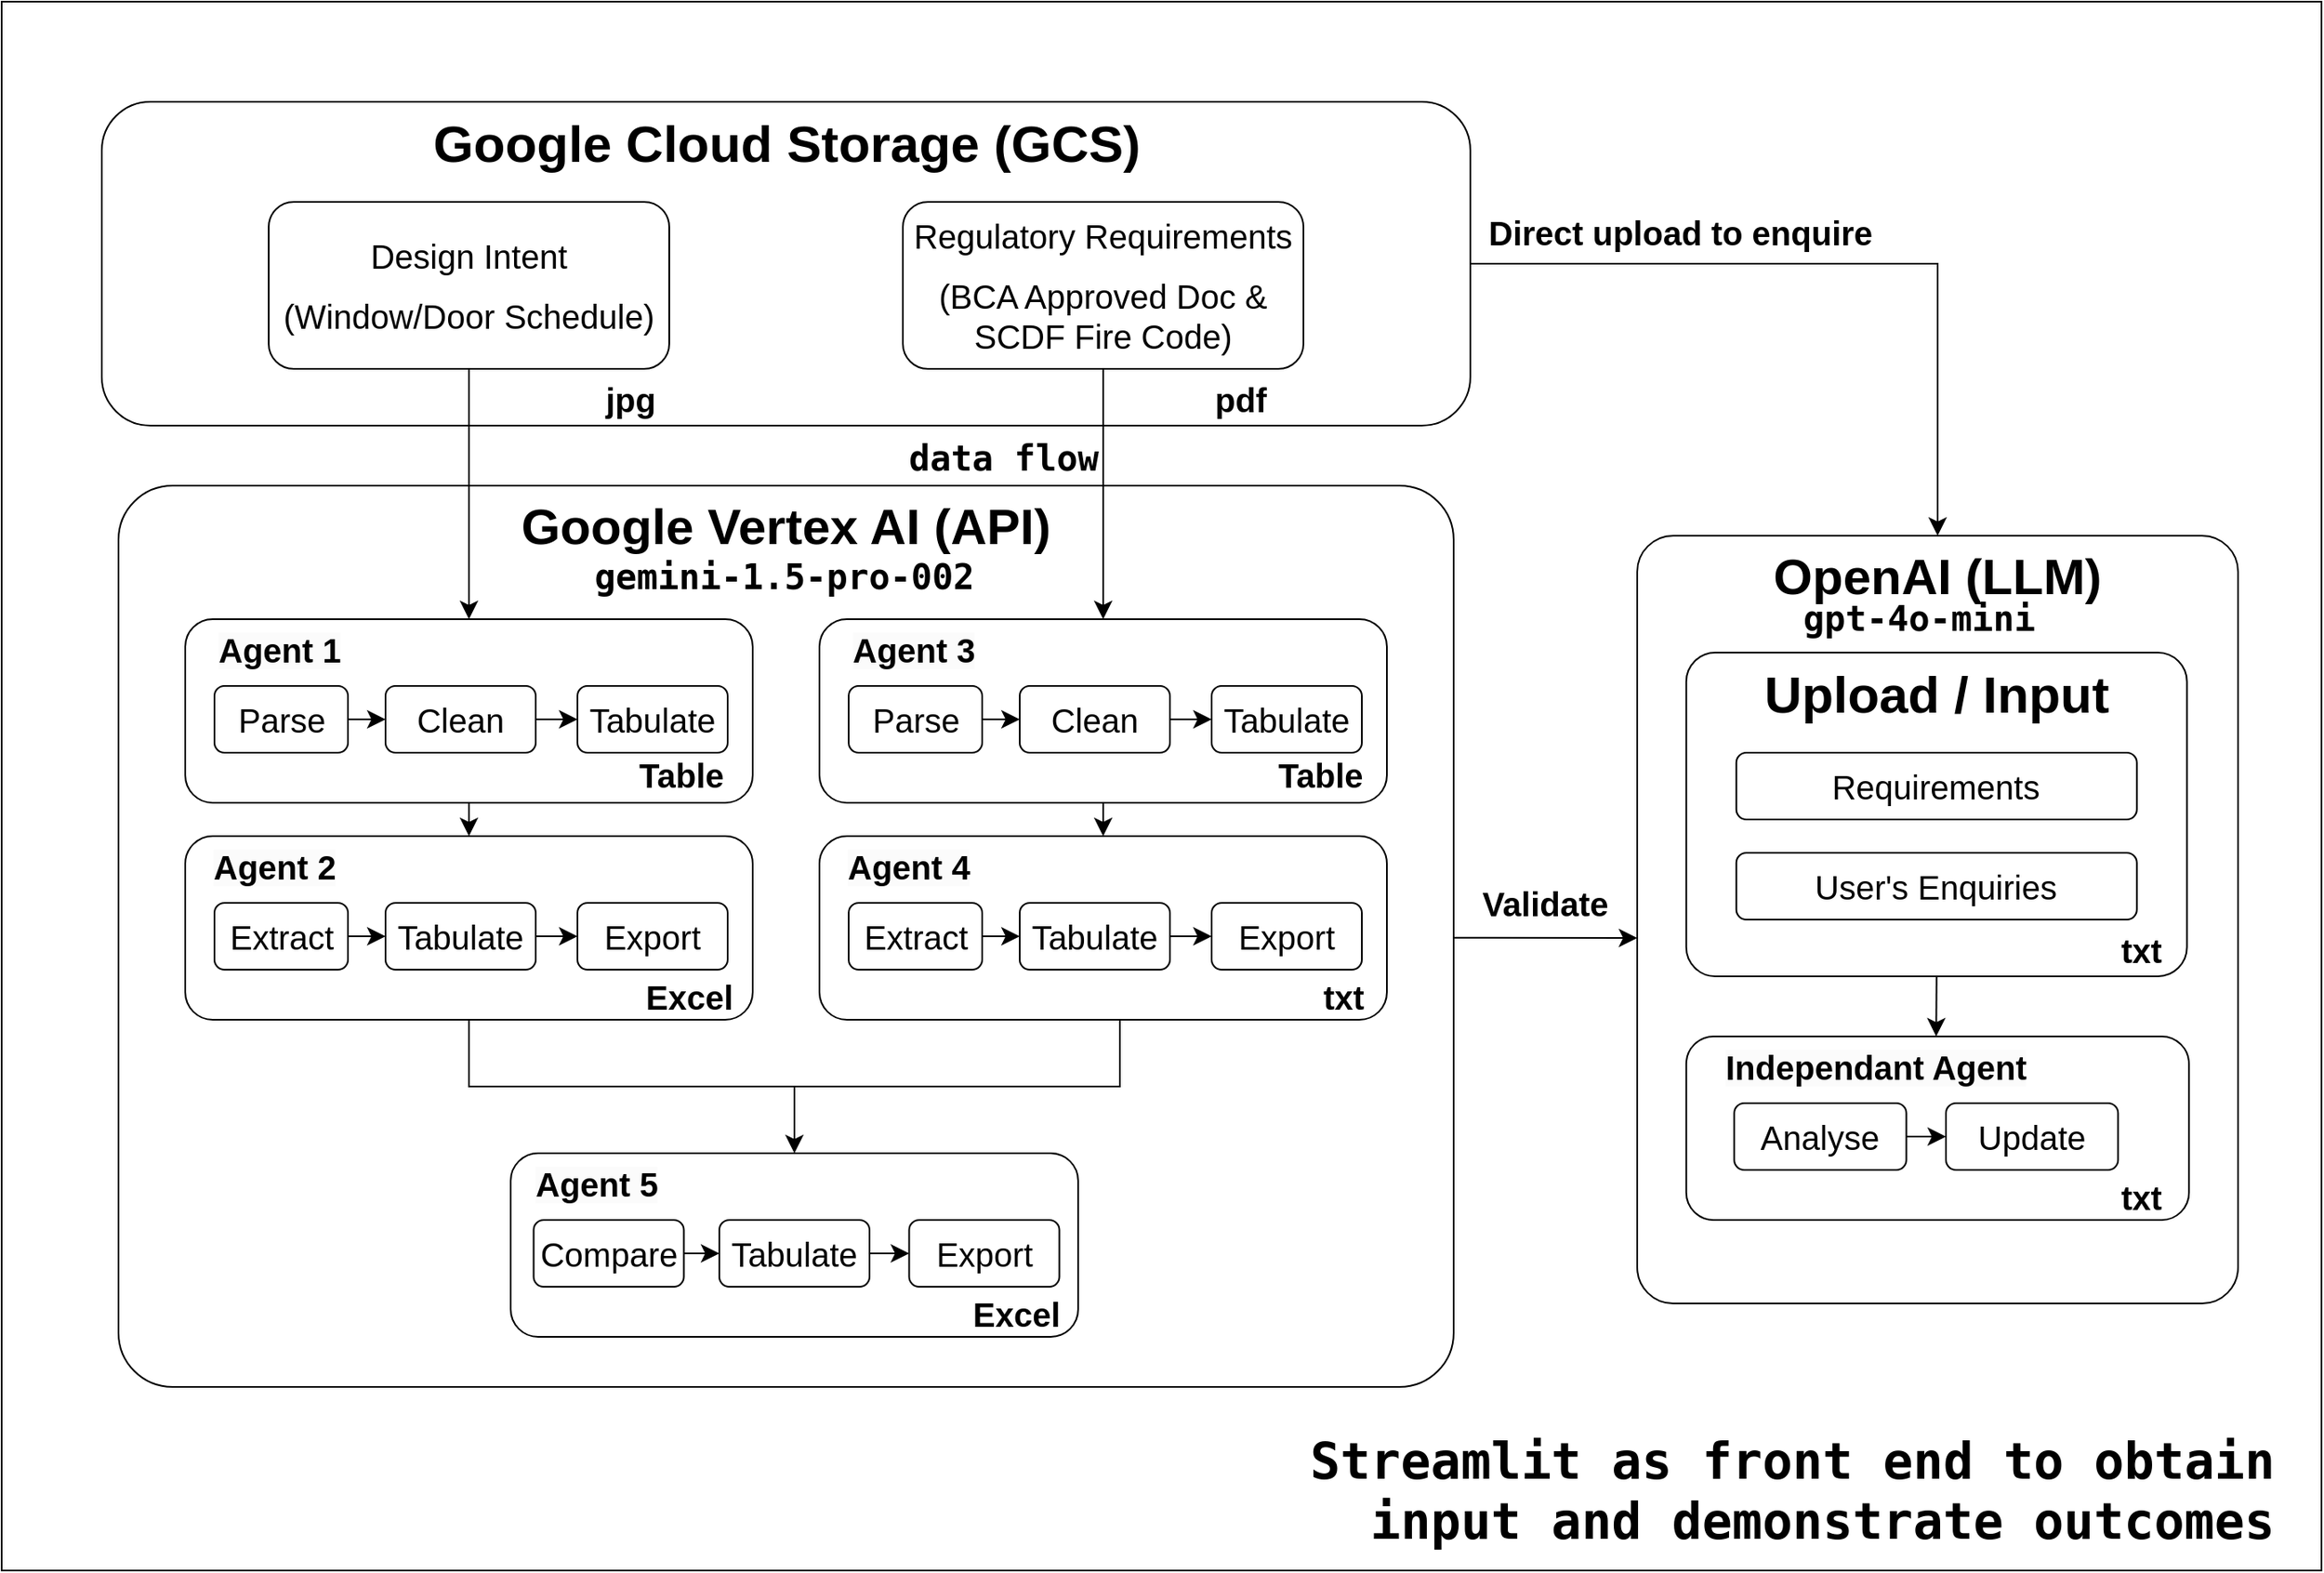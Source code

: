 <mxfile version="24.8.4">
  <diagram id="C5RBs43oDa-KdzZeNtuy" name="Page-1">
    <mxGraphModel dx="1497" dy="2338" grid="1" gridSize="10" guides="1" tooltips="1" connect="1" arrows="1" fold="1" page="1" pageScale="1" pageWidth="827" pageHeight="1169" math="0" shadow="0">
      <root>
        <mxCell id="WIyWlLk6GJQsqaUBKTNV-0" />
        <mxCell id="WIyWlLk6GJQsqaUBKTNV-1" parent="WIyWlLk6GJQsqaUBKTNV-0" />
        <mxCell id="jvl8iwTHRKWooMft47pN-112" value="" style="rounded=0;whiteSpace=wrap;html=1;labelBorderColor=#CCCCCC;fontColor=default;" vertex="1" parent="WIyWlLk6GJQsqaUBKTNV-1">
          <mxGeometry x="10" y="-240" width="1390" height="940" as="geometry" />
        </mxCell>
        <mxCell id="jvl8iwTHRKWooMft47pN-94" value="&lt;div&gt;OpenAI (LLM)&lt;/div&gt;" style="rounded=1;whiteSpace=wrap;html=1;glass=0;strokeWidth=1;shadow=0;fontSize=30;fontStyle=1;verticalAlign=top;arcSize=6;labelBorderColor=none;" vertex="1" parent="WIyWlLk6GJQsqaUBKTNV-1">
          <mxGeometry x="990" y="80" width="360" height="460" as="geometry" />
        </mxCell>
        <mxCell id="jvl8iwTHRKWooMft47pN-87" value="Upload / Input" style="rounded=1;html=1;glass=0;strokeWidth=1;shadow=0;verticalAlign=top;fontSize=31;fontStyle=1;arcSize=9;" vertex="1" parent="WIyWlLk6GJQsqaUBKTNV-1">
          <mxGeometry x="1019.37" y="150" width="300" height="194" as="geometry" />
        </mxCell>
        <mxCell id="jvl8iwTHRKWooMft47pN-4" value="Google Vertex AI (API)&lt;div&gt;&lt;br/&gt;&lt;/div&gt;" style="rounded=1;whiteSpace=wrap;html=1;glass=0;strokeWidth=1;shadow=0;fontSize=30;fontStyle=1;verticalAlign=top;arcSize=6;" vertex="1" parent="WIyWlLk6GJQsqaUBKTNV-1">
          <mxGeometry x="80" y="50" width="800" height="540" as="geometry" />
        </mxCell>
        <mxCell id="jvl8iwTHRKWooMft47pN-24" style="edgeStyle=none;curved=1;rounded=0;orthogonalLoop=1;jettySize=auto;html=1;entryX=0.5;entryY=0;entryDx=0;entryDy=0;fontSize=12;startSize=8;endSize=8;" edge="1" parent="WIyWlLk6GJQsqaUBKTNV-1" source="jvl8iwTHRKWooMft47pN-13" target="jvl8iwTHRKWooMft47pN-19">
          <mxGeometry relative="1" as="geometry" />
        </mxCell>
        <mxCell id="jvl8iwTHRKWooMft47pN-13" value="" style="rounded=1;whiteSpace=wrap;html=1;labelBackgroundColor=#1A1A1A;" vertex="1" parent="WIyWlLk6GJQsqaUBKTNV-1">
          <mxGeometry x="120" y="130" width="340" height="110" as="geometry" />
        </mxCell>
        <mxCell id="jvl8iwTHRKWooMft47pN-1" value="Google Cloud Storage (GCS)" style="rounded=1;html=1;glass=0;strokeWidth=1;shadow=0;verticalAlign=top;fontSize=31;fontStyle=1" vertex="1" parent="WIyWlLk6GJQsqaUBKTNV-1">
          <mxGeometry x="70" y="-180" width="820" height="194" as="geometry" />
        </mxCell>
        <mxCell id="jvl8iwTHRKWooMft47pN-61" style="edgeStyle=none;curved=1;rounded=0;orthogonalLoop=1;jettySize=auto;html=1;fontSize=12;startSize=8;endSize=8;" edge="1" parent="WIyWlLk6GJQsqaUBKTNV-1" source="WIyWlLk6GJQsqaUBKTNV-3" target="jvl8iwTHRKWooMft47pN-13">
          <mxGeometry relative="1" as="geometry" />
        </mxCell>
        <mxCell id="WIyWlLk6GJQsqaUBKTNV-3" value="&lt;p&gt;&lt;span style=&quot;font-size: 20px;&quot;&gt;Design Intent&lt;/span&gt;&lt;/p&gt;&lt;p&gt;&lt;span style=&quot;font-size: 20px;&quot;&gt;(Window/Door Schedule)&lt;/span&gt;&lt;/p&gt;" style="rounded=1;whiteSpace=wrap;html=1;fontSize=12;glass=0;strokeWidth=1;shadow=0;" parent="WIyWlLk6GJQsqaUBKTNV-1" vertex="1">
          <mxGeometry x="170" y="-120" width="240" height="100" as="geometry" />
        </mxCell>
        <mxCell id="jvl8iwTHRKWooMft47pN-62" style="edgeStyle=none;curved=1;rounded=0;orthogonalLoop=1;jettySize=auto;html=1;fontSize=12;startSize=8;endSize=8;" edge="1" parent="WIyWlLk6GJQsqaUBKTNV-1" source="jvl8iwTHRKWooMft47pN-5" target="jvl8iwTHRKWooMft47pN-42">
          <mxGeometry relative="1" as="geometry" />
        </mxCell>
        <mxCell id="jvl8iwTHRKWooMft47pN-5" value="&lt;p&gt;&lt;span style=&quot;font-size: 20px;&quot;&gt;Regulatory Requirements&lt;/span&gt;&lt;/p&gt;&lt;p&gt;&lt;span style=&quot;font-size: 20px;&quot;&gt;(BCA Approved Doc &amp;amp; SCDF Fire Code)&lt;/span&gt;&lt;/p&gt;" style="rounded=1;whiteSpace=wrap;html=1;fontSize=12;glass=0;strokeWidth=1;shadow=0;" vertex="1" parent="WIyWlLk6GJQsqaUBKTNV-1">
          <mxGeometry x="550" y="-120" width="240" height="100" as="geometry" />
        </mxCell>
        <mxCell id="jvl8iwTHRKWooMft47pN-6" style="edgeStyle=none;curved=1;rounded=0;orthogonalLoop=1;jettySize=auto;html=1;exitX=0.25;exitY=1;exitDx=0;exitDy=0;fontSize=12;startSize=8;endSize=8;" edge="1" parent="WIyWlLk6GJQsqaUBKTNV-1" source="WIyWlLk6GJQsqaUBKTNV-3" target="WIyWlLk6GJQsqaUBKTNV-3">
          <mxGeometry relative="1" as="geometry" />
        </mxCell>
        <mxCell id="jvl8iwTHRKWooMft47pN-12" value="&lt;span style=&quot;color: rgb(0, 0, 0); font-family: Helvetica; font-size: 20px; font-style: normal; font-variant-ligatures: normal; font-variant-caps: normal; letter-spacing: normal; orphans: 2; text-align: center; text-indent: 0px; text-transform: none; widows: 2; word-spacing: 0px; -webkit-text-stroke-width: 0px; white-space: normal; background-color: rgb(251, 251, 251); text-decoration-thickness: initial; text-decoration-style: initial; text-decoration-color: initial; float: none; display: inline !important;&quot;&gt;Agent 1&lt;/span&gt;" style="text;whiteSpace=wrap;html=1;fontStyle=1" vertex="1" parent="WIyWlLk6GJQsqaUBKTNV-1">
          <mxGeometry x="137.5" y="130" width="90" height="50" as="geometry" />
        </mxCell>
        <mxCell id="jvl8iwTHRKWooMft47pN-17" style="edgeStyle=none;curved=1;rounded=0;orthogonalLoop=1;jettySize=auto;html=1;exitX=0.5;exitY=0;exitDx=0;exitDy=0;fontSize=12;startSize=8;endSize=8;" edge="1" parent="WIyWlLk6GJQsqaUBKTNV-1">
          <mxGeometry relative="1" as="geometry">
            <mxPoint x="380" y="170" as="sourcePoint" />
            <mxPoint x="380" y="170" as="targetPoint" />
          </mxGeometry>
        </mxCell>
        <mxCell id="jvl8iwTHRKWooMft47pN-19" value="" style="rounded=1;whiteSpace=wrap;html=1;labelBackgroundColor=#1A1A1A;" vertex="1" parent="WIyWlLk6GJQsqaUBKTNV-1">
          <mxGeometry x="120" y="260" width="340" height="110" as="geometry" />
        </mxCell>
        <mxCell id="jvl8iwTHRKWooMft47pN-20" value="&lt;span style=&quot;color: rgb(0, 0, 0); font-family: Helvetica; font-size: 20px; font-style: normal; font-variant-ligatures: normal; font-variant-caps: normal; letter-spacing: normal; orphans: 2; text-align: center; text-indent: 0px; text-transform: none; widows: 2; word-spacing: 0px; -webkit-text-stroke-width: 0px; white-space: normal; background-color: rgb(251, 251, 251); text-decoration-thickness: initial; text-decoration-style: initial; text-decoration-color: initial; float: none; display: inline !important;&quot;&gt;Agent 2&lt;/span&gt;" style="text;whiteSpace=wrap;html=1;fontStyle=1" vertex="1" parent="WIyWlLk6GJQsqaUBKTNV-1">
          <mxGeometry x="135" y="260" width="90" height="50" as="geometry" />
        </mxCell>
        <mxCell id="jvl8iwTHRKWooMft47pN-23" style="edgeStyle=none;curved=1;rounded=0;orthogonalLoop=1;jettySize=auto;html=1;exitX=1;exitY=0.5;exitDx=0;exitDy=0;entryX=0;entryY=0.5;entryDx=0;entryDy=0;fontSize=12;startSize=8;endSize=8;" edge="1" parent="WIyWlLk6GJQsqaUBKTNV-1" source="jvl8iwTHRKWooMft47pN-21" target="jvl8iwTHRKWooMft47pN-22">
          <mxGeometry relative="1" as="geometry" />
        </mxCell>
        <mxCell id="jvl8iwTHRKWooMft47pN-21" value="&lt;p&gt;&lt;span style=&quot;font-size: 20px;&quot;&gt;Extract&lt;/span&gt;&lt;/p&gt;" style="rounded=1;whiteSpace=wrap;html=1;fontSize=12;glass=0;strokeWidth=1;shadow=0;" vertex="1" parent="WIyWlLk6GJQsqaUBKTNV-1">
          <mxGeometry x="137.5" y="300" width="80" height="40" as="geometry" />
        </mxCell>
        <mxCell id="jvl8iwTHRKWooMft47pN-36" style="edgeStyle=none;curved=1;rounded=0;orthogonalLoop=1;jettySize=auto;html=1;fontSize=12;startSize=8;endSize=8;" edge="1" parent="WIyWlLk6GJQsqaUBKTNV-1" source="jvl8iwTHRKWooMft47pN-22" target="jvl8iwTHRKWooMft47pN-26">
          <mxGeometry relative="1" as="geometry" />
        </mxCell>
        <mxCell id="jvl8iwTHRKWooMft47pN-22" value="&lt;p&gt;&lt;span style=&quot;font-size: 20px;&quot;&gt;Tabulate&lt;/span&gt;&lt;/p&gt;" style="rounded=1;whiteSpace=wrap;html=1;fontSize=12;glass=0;strokeWidth=1;shadow=0;" vertex="1" parent="WIyWlLk6GJQsqaUBKTNV-1">
          <mxGeometry x="240" y="300" width="90" height="40" as="geometry" />
        </mxCell>
        <mxCell id="jvl8iwTHRKWooMft47pN-26" value="&lt;p&gt;&lt;span style=&quot;font-size: 20px;&quot;&gt;Export&lt;/span&gt;&lt;/p&gt;" style="rounded=1;whiteSpace=wrap;html=1;fontSize=12;glass=0;strokeWidth=1;shadow=0;" vertex="1" parent="WIyWlLk6GJQsqaUBKTNV-1">
          <mxGeometry x="355" y="300" width="90" height="40" as="geometry" />
        </mxCell>
        <mxCell id="jvl8iwTHRKWooMft47pN-32" style="edgeStyle=none;curved=1;rounded=0;orthogonalLoop=1;jettySize=auto;html=1;entryX=0;entryY=0.5;entryDx=0;entryDy=0;fontSize=12;startSize=8;endSize=8;" edge="1" parent="WIyWlLk6GJQsqaUBKTNV-1" source="jvl8iwTHRKWooMft47pN-29" target="jvl8iwTHRKWooMft47pN-30">
          <mxGeometry relative="1" as="geometry" />
        </mxCell>
        <mxCell id="jvl8iwTHRKWooMft47pN-29" value="&lt;p&gt;&lt;span style=&quot;font-size: 20px;&quot;&gt;Parse&lt;/span&gt;&lt;/p&gt;" style="rounded=1;whiteSpace=wrap;html=1;fontSize=12;glass=0;strokeWidth=1;shadow=0;" vertex="1" parent="WIyWlLk6GJQsqaUBKTNV-1">
          <mxGeometry x="137.5" y="170" width="80" height="40" as="geometry" />
        </mxCell>
        <mxCell id="jvl8iwTHRKWooMft47pN-33" style="edgeStyle=none;curved=1;rounded=0;orthogonalLoop=1;jettySize=auto;html=1;entryX=0;entryY=0.5;entryDx=0;entryDy=0;fontSize=12;startSize=8;endSize=8;" edge="1" parent="WIyWlLk6GJQsqaUBKTNV-1" source="jvl8iwTHRKWooMft47pN-30" target="jvl8iwTHRKWooMft47pN-31">
          <mxGeometry relative="1" as="geometry" />
        </mxCell>
        <mxCell id="jvl8iwTHRKWooMft47pN-30" value="&lt;p&gt;&lt;span style=&quot;font-size: 20px;&quot;&gt;Clean&lt;/span&gt;&lt;/p&gt;" style="rounded=1;whiteSpace=wrap;html=1;fontSize=12;glass=0;strokeWidth=1;shadow=0;" vertex="1" parent="WIyWlLk6GJQsqaUBKTNV-1">
          <mxGeometry x="240" y="170" width="90" height="40" as="geometry" />
        </mxCell>
        <mxCell id="jvl8iwTHRKWooMft47pN-31" value="&lt;p&gt;&lt;span style=&quot;font-size: 20px;&quot;&gt;Tabulate&lt;/span&gt;&lt;/p&gt;" style="rounded=1;whiteSpace=wrap;html=1;fontSize=12;glass=0;strokeWidth=1;shadow=0;" vertex="1" parent="WIyWlLk6GJQsqaUBKTNV-1">
          <mxGeometry x="355" y="170" width="90" height="40" as="geometry" />
        </mxCell>
        <mxCell id="jvl8iwTHRKWooMft47pN-37" value="&lt;div style=&quot;text-align: center;&quot;&gt;&lt;span style=&quot;background-color: initial; font-size: 20px;&quot;&gt;Table&lt;/span&gt;&lt;/div&gt;" style="text;whiteSpace=wrap;html=1;fontStyle=1" vertex="1" parent="WIyWlLk6GJQsqaUBKTNV-1">
          <mxGeometry x="390" y="205" width="90" height="50" as="geometry" />
        </mxCell>
        <mxCell id="jvl8iwTHRKWooMft47pN-38" value="&lt;div style=&quot;text-align: center;&quot;&gt;&lt;span style=&quot;background-color: initial; font-size: 20px;&quot;&gt;Excel&lt;/span&gt;&lt;/div&gt;" style="text;whiteSpace=wrap;html=1;fontStyle=1" vertex="1" parent="WIyWlLk6GJQsqaUBKTNV-1">
          <mxGeometry x="394" y="338" width="90" height="50" as="geometry" />
        </mxCell>
        <mxCell id="jvl8iwTHRKWooMft47pN-39" value="&lt;div style=&quot;text-align: center;&quot;&gt;&lt;span style=&quot;background-color: initial; font-size: 20px;&quot;&gt;jpg&lt;/span&gt;&lt;/div&gt;" style="text;whiteSpace=wrap;html=1;fontStyle=1" vertex="1" parent="WIyWlLk6GJQsqaUBKTNV-1">
          <mxGeometry x="370" y="-20" width="90" height="50" as="geometry" />
        </mxCell>
        <mxCell id="jvl8iwTHRKWooMft47pN-40" value="&lt;div style=&quot;text-align: center;&quot;&gt;&lt;span style=&quot;background-color: initial; font-size: 20px;&quot;&gt;pdf&lt;/span&gt;&lt;/div&gt;" style="text;whiteSpace=wrap;html=1;fontStyle=1" vertex="1" parent="WIyWlLk6GJQsqaUBKTNV-1">
          <mxGeometry x="735" y="-20" width="90" height="50" as="geometry" />
        </mxCell>
        <mxCell id="jvl8iwTHRKWooMft47pN-41" style="edgeStyle=none;curved=1;rounded=0;orthogonalLoop=1;jettySize=auto;html=1;entryX=0.5;entryY=0;entryDx=0;entryDy=0;fontSize=12;startSize=8;endSize=8;" edge="1" source="jvl8iwTHRKWooMft47pN-42" target="jvl8iwTHRKWooMft47pN-45" parent="WIyWlLk6GJQsqaUBKTNV-1">
          <mxGeometry relative="1" as="geometry" />
        </mxCell>
        <mxCell id="jvl8iwTHRKWooMft47pN-42" value="" style="rounded=1;whiteSpace=wrap;html=1;labelBackgroundColor=#1A1A1A;" vertex="1" parent="WIyWlLk6GJQsqaUBKTNV-1">
          <mxGeometry x="500" y="130" width="340" height="110" as="geometry" />
        </mxCell>
        <mxCell id="jvl8iwTHRKWooMft47pN-43" value="&lt;span style=&quot;color: rgb(0, 0, 0); font-family: Helvetica; font-size: 20px; font-style: normal; font-variant-ligatures: normal; font-variant-caps: normal; letter-spacing: normal; orphans: 2; text-align: center; text-indent: 0px; text-transform: none; widows: 2; word-spacing: 0px; -webkit-text-stroke-width: 0px; white-space: normal; background-color: rgb(251, 251, 251); text-decoration-thickness: initial; text-decoration-style: initial; text-decoration-color: initial; float: none; display: inline !important;&quot;&gt;Agent 3&lt;/span&gt;" style="text;whiteSpace=wrap;html=1;fontStyle=1" vertex="1" parent="WIyWlLk6GJQsqaUBKTNV-1">
          <mxGeometry x="517.5" y="130" width="90" height="50" as="geometry" />
        </mxCell>
        <mxCell id="jvl8iwTHRKWooMft47pN-44" style="edgeStyle=none;curved=1;rounded=0;orthogonalLoop=1;jettySize=auto;html=1;exitX=0.5;exitY=0;exitDx=0;exitDy=0;fontSize=12;startSize=8;endSize=8;" edge="1" parent="WIyWlLk6GJQsqaUBKTNV-1">
          <mxGeometry relative="1" as="geometry">
            <mxPoint x="760" y="170" as="sourcePoint" />
            <mxPoint x="760" y="170" as="targetPoint" />
          </mxGeometry>
        </mxCell>
        <mxCell id="jvl8iwTHRKWooMft47pN-45" value="" style="rounded=1;whiteSpace=wrap;html=1;labelBackgroundColor=#1A1A1A;" vertex="1" parent="WIyWlLk6GJQsqaUBKTNV-1">
          <mxGeometry x="500" y="260" width="340" height="110" as="geometry" />
        </mxCell>
        <mxCell id="jvl8iwTHRKWooMft47pN-46" value="&lt;span style=&quot;color: rgb(0, 0, 0); font-family: Helvetica; font-size: 20px; font-style: normal; font-variant-ligatures: normal; font-variant-caps: normal; letter-spacing: normal; orphans: 2; text-align: center; text-indent: 0px; text-transform: none; widows: 2; word-spacing: 0px; -webkit-text-stroke-width: 0px; white-space: normal; background-color: rgb(251, 251, 251); text-decoration-thickness: initial; text-decoration-style: initial; text-decoration-color: initial; float: none; display: inline !important;&quot;&gt;Agent 4&lt;/span&gt;" style="text;whiteSpace=wrap;html=1;fontStyle=1" vertex="1" parent="WIyWlLk6GJQsqaUBKTNV-1">
          <mxGeometry x="515" y="260" width="90" height="50" as="geometry" />
        </mxCell>
        <mxCell id="jvl8iwTHRKWooMft47pN-47" style="edgeStyle=none;curved=1;rounded=0;orthogonalLoop=1;jettySize=auto;html=1;exitX=1;exitY=0.5;exitDx=0;exitDy=0;entryX=0;entryY=0.5;entryDx=0;entryDy=0;fontSize=12;startSize=8;endSize=8;" edge="1" source="jvl8iwTHRKWooMft47pN-48" target="jvl8iwTHRKWooMft47pN-50" parent="WIyWlLk6GJQsqaUBKTNV-1">
          <mxGeometry relative="1" as="geometry" />
        </mxCell>
        <mxCell id="jvl8iwTHRKWooMft47pN-48" value="&lt;p&gt;&lt;span style=&quot;font-size: 20px;&quot;&gt;Extract&lt;/span&gt;&lt;/p&gt;" style="rounded=1;whiteSpace=wrap;html=1;fontSize=12;glass=0;strokeWidth=1;shadow=0;" vertex="1" parent="WIyWlLk6GJQsqaUBKTNV-1">
          <mxGeometry x="517.5" y="300" width="80" height="40" as="geometry" />
        </mxCell>
        <mxCell id="jvl8iwTHRKWooMft47pN-49" style="edgeStyle=none;curved=1;rounded=0;orthogonalLoop=1;jettySize=auto;html=1;fontSize=12;startSize=8;endSize=8;" edge="1" source="jvl8iwTHRKWooMft47pN-50" target="jvl8iwTHRKWooMft47pN-51" parent="WIyWlLk6GJQsqaUBKTNV-1">
          <mxGeometry relative="1" as="geometry" />
        </mxCell>
        <mxCell id="jvl8iwTHRKWooMft47pN-50" value="&lt;p&gt;&lt;span style=&quot;font-size: 20px;&quot;&gt;Tabulate&lt;/span&gt;&lt;/p&gt;" style="rounded=1;whiteSpace=wrap;html=1;fontSize=12;glass=0;strokeWidth=1;shadow=0;" vertex="1" parent="WIyWlLk6GJQsqaUBKTNV-1">
          <mxGeometry x="620" y="300" width="90" height="40" as="geometry" />
        </mxCell>
        <mxCell id="jvl8iwTHRKWooMft47pN-51" value="&lt;p&gt;&lt;span style=&quot;font-size: 20px;&quot;&gt;Export&lt;/span&gt;&lt;/p&gt;" style="rounded=1;whiteSpace=wrap;html=1;fontSize=12;glass=0;strokeWidth=1;shadow=0;" vertex="1" parent="WIyWlLk6GJQsqaUBKTNV-1">
          <mxGeometry x="735" y="300" width="90" height="40" as="geometry" />
        </mxCell>
        <mxCell id="jvl8iwTHRKWooMft47pN-52" style="edgeStyle=none;curved=1;rounded=0;orthogonalLoop=1;jettySize=auto;html=1;entryX=0;entryY=0.5;entryDx=0;entryDy=0;fontSize=12;startSize=8;endSize=8;" edge="1" source="jvl8iwTHRKWooMft47pN-53" target="jvl8iwTHRKWooMft47pN-55" parent="WIyWlLk6GJQsqaUBKTNV-1">
          <mxGeometry relative="1" as="geometry" />
        </mxCell>
        <mxCell id="jvl8iwTHRKWooMft47pN-53" value="&lt;p&gt;&lt;span style=&quot;font-size: 20px;&quot;&gt;Parse&lt;/span&gt;&lt;/p&gt;" style="rounded=1;whiteSpace=wrap;html=1;fontSize=12;glass=0;strokeWidth=1;shadow=0;" vertex="1" parent="WIyWlLk6GJQsqaUBKTNV-1">
          <mxGeometry x="517.5" y="170" width="80" height="40" as="geometry" />
        </mxCell>
        <mxCell id="jvl8iwTHRKWooMft47pN-54" style="edgeStyle=none;curved=1;rounded=0;orthogonalLoop=1;jettySize=auto;html=1;entryX=0;entryY=0.5;entryDx=0;entryDy=0;fontSize=12;startSize=8;endSize=8;" edge="1" source="jvl8iwTHRKWooMft47pN-55" target="jvl8iwTHRKWooMft47pN-56" parent="WIyWlLk6GJQsqaUBKTNV-1">
          <mxGeometry relative="1" as="geometry" />
        </mxCell>
        <mxCell id="jvl8iwTHRKWooMft47pN-55" value="&lt;p&gt;&lt;span style=&quot;font-size: 20px;&quot;&gt;Clean&lt;/span&gt;&lt;/p&gt;" style="rounded=1;whiteSpace=wrap;html=1;fontSize=12;glass=0;strokeWidth=1;shadow=0;" vertex="1" parent="WIyWlLk6GJQsqaUBKTNV-1">
          <mxGeometry x="620" y="170" width="90" height="40" as="geometry" />
        </mxCell>
        <mxCell id="jvl8iwTHRKWooMft47pN-56" value="&lt;p&gt;&lt;span style=&quot;font-size: 20px;&quot;&gt;Tabulate&lt;/span&gt;&lt;/p&gt;" style="rounded=1;whiteSpace=wrap;html=1;fontSize=12;glass=0;strokeWidth=1;shadow=0;" vertex="1" parent="WIyWlLk6GJQsqaUBKTNV-1">
          <mxGeometry x="735" y="170" width="90" height="40" as="geometry" />
        </mxCell>
        <mxCell id="jvl8iwTHRKWooMft47pN-57" value="&lt;div style=&quot;text-align: center;&quot;&gt;&lt;span style=&quot;background-color: initial; font-size: 20px;&quot;&gt;Table&lt;/span&gt;&lt;/div&gt;" style="text;whiteSpace=wrap;html=1;fontStyle=1" vertex="1" parent="WIyWlLk6GJQsqaUBKTNV-1">
          <mxGeometry x="772.5" y="205" width="90" height="50" as="geometry" />
        </mxCell>
        <mxCell id="jvl8iwTHRKWooMft47pN-58" value="&lt;div style=&quot;text-align: center;&quot;&gt;&lt;span style=&quot;font-size: 20px;&quot;&gt;txt&lt;/span&gt;&lt;/div&gt;" style="text;whiteSpace=wrap;html=1;fontStyle=1" vertex="1" parent="WIyWlLk6GJQsqaUBKTNV-1">
          <mxGeometry x="800" y="338" width="66.5" height="50" as="geometry" />
        </mxCell>
        <mxCell id="jvl8iwTHRKWooMft47pN-69" style="edgeStyle=none;curved=1;rounded=0;orthogonalLoop=1;jettySize=auto;html=1;fontSize=12;startSize=8;endSize=8;" edge="1" parent="WIyWlLk6GJQsqaUBKTNV-1" source="jvl8iwTHRKWooMft47pN-63" target="jvl8iwTHRKWooMft47pN-64">
          <mxGeometry relative="1" as="geometry" />
        </mxCell>
        <mxCell id="jvl8iwTHRKWooMft47pN-63" value="" style="shape=partialRectangle;whiteSpace=wrap;html=1;bottom=1;right=1;left=1;top=0;fillColor=none;routingCenterX=-0.5;" vertex="1" parent="WIyWlLk6GJQsqaUBKTNV-1">
          <mxGeometry x="290" y="370" width="390" height="40" as="geometry" />
        </mxCell>
        <mxCell id="jvl8iwTHRKWooMft47pN-64" value="" style="rounded=1;whiteSpace=wrap;html=1;labelBackgroundColor=#1A1A1A;" vertex="1" parent="WIyWlLk6GJQsqaUBKTNV-1">
          <mxGeometry x="315" y="450" width="340" height="110" as="geometry" />
        </mxCell>
        <mxCell id="jvl8iwTHRKWooMft47pN-71" style="edgeStyle=none;curved=1;rounded=0;orthogonalLoop=1;jettySize=auto;html=1;entryX=0;entryY=0.5;entryDx=0;entryDy=0;fontSize=12;startSize=8;endSize=8;" edge="1" parent="WIyWlLk6GJQsqaUBKTNV-1" source="jvl8iwTHRKWooMft47pN-66" target="jvl8iwTHRKWooMft47pN-67">
          <mxGeometry relative="1" as="geometry" />
        </mxCell>
        <mxCell id="jvl8iwTHRKWooMft47pN-66" value="&lt;p&gt;&lt;span style=&quot;font-size: 20px;&quot;&gt;Compare&lt;/span&gt;&lt;/p&gt;" style="rounded=1;whiteSpace=wrap;html=1;fontSize=12;glass=0;strokeWidth=1;shadow=0;" vertex="1" parent="WIyWlLk6GJQsqaUBKTNV-1">
          <mxGeometry x="328.75" y="490" width="90" height="40" as="geometry" />
        </mxCell>
        <mxCell id="jvl8iwTHRKWooMft47pN-72" style="edgeStyle=none;curved=1;rounded=0;orthogonalLoop=1;jettySize=auto;html=1;entryX=0;entryY=0.5;entryDx=0;entryDy=0;fontSize=12;startSize=8;endSize=8;" edge="1" parent="WIyWlLk6GJQsqaUBKTNV-1" source="jvl8iwTHRKWooMft47pN-67" target="jvl8iwTHRKWooMft47pN-70">
          <mxGeometry relative="1" as="geometry" />
        </mxCell>
        <mxCell id="jvl8iwTHRKWooMft47pN-67" value="&lt;p&gt;&lt;span style=&quot;font-size: 20px;&quot;&gt;Tabulate&lt;/span&gt;&lt;/p&gt;" style="rounded=1;whiteSpace=wrap;html=1;fontSize=12;glass=0;strokeWidth=1;shadow=0;" vertex="1" parent="WIyWlLk6GJQsqaUBKTNV-1">
          <mxGeometry x="440" y="490" width="90" height="40" as="geometry" />
        </mxCell>
        <mxCell id="jvl8iwTHRKWooMft47pN-68" value="&lt;span style=&quot;color: rgb(0, 0, 0); font-family: Helvetica; font-size: 20px; font-style: normal; font-variant-ligatures: normal; font-variant-caps: normal; letter-spacing: normal; orphans: 2; text-align: center; text-indent: 0px; text-transform: none; widows: 2; word-spacing: 0px; -webkit-text-stroke-width: 0px; white-space: normal; background-color: rgb(251, 251, 251); text-decoration-thickness: initial; text-decoration-style: initial; text-decoration-color: initial; float: none; display: inline !important;&quot;&gt;Agent 5&lt;/span&gt;" style="text;whiteSpace=wrap;html=1;fontStyle=1" vertex="1" parent="WIyWlLk6GJQsqaUBKTNV-1">
          <mxGeometry x="327.5" y="450" width="90" height="50" as="geometry" />
        </mxCell>
        <mxCell id="jvl8iwTHRKWooMft47pN-70" value="&lt;p&gt;&lt;span style=&quot;font-size: 20px;&quot;&gt;Export&lt;/span&gt;&lt;/p&gt;" style="rounded=1;whiteSpace=wrap;html=1;fontSize=12;glass=0;strokeWidth=1;shadow=0;" vertex="1" parent="WIyWlLk6GJQsqaUBKTNV-1">
          <mxGeometry x="553.75" y="490" width="90" height="40" as="geometry" />
        </mxCell>
        <mxCell id="jvl8iwTHRKWooMft47pN-73" value="&lt;div style=&quot;text-align: center;&quot;&gt;&lt;span style=&quot;background-color: initial; font-size: 20px;&quot;&gt;Excel&lt;/span&gt;&lt;/div&gt;" style="text;whiteSpace=wrap;html=1;fontStyle=1" vertex="1" parent="WIyWlLk6GJQsqaUBKTNV-1">
          <mxGeometry x="590" y="528" width="90" height="50" as="geometry" />
        </mxCell>
        <mxCell id="jvl8iwTHRKWooMft47pN-75" value="&lt;div style=&quot;font-size: 21px;&quot;&gt;&lt;span style=&quot;font-size: 21px;&quot; id=&quot;docs-internal-guid-1821d3b9-7fff-7af8-b4e6-91dbe0856bd1&quot;&gt;&lt;span style=&quot;font-size: 21px; font-family: &amp;quot;Roboto Mono&amp;quot;, monospace; background-color: transparent; font-variant-numeric: normal; font-variant-east-asian: normal; font-variant-alternates: normal; font-variant-position: normal; vertical-align: baseline; white-space-collapse: preserve;&quot;&gt;gemini-1.5-pro-002&lt;/span&gt;&lt;/span&gt;&lt;/div&gt;" style="text;whiteSpace=wrap;html=1;fontStyle=1;fontColor=#000000;align=center;fontSize=21;" vertex="1" parent="WIyWlLk6GJQsqaUBKTNV-1">
          <mxGeometry x="319" y="85" width="320" height="30" as="geometry" />
        </mxCell>
        <mxCell id="jvl8iwTHRKWooMft47pN-77" value="&lt;div style=&quot;font-size: 21px;&quot;&gt;&lt;span style=&quot;font-size: 21px;&quot; id=&quot;docs-internal-guid-1821d3b9-7fff-7af8-b4e6-91dbe0856bd1&quot;&gt;&lt;span style=&quot;font-size: 21px; font-family: &amp;quot;Roboto Mono&amp;quot;, monospace; background-color: transparent; font-variant-numeric: normal; font-variant-east-asian: normal; font-variant-alternates: normal; font-variant-position: normal; vertical-align: baseline; white-space-collapse: preserve;&quot;&gt;gpt-4o-mini&lt;/span&gt;&lt;/span&gt;&lt;/div&gt;" style="text;whiteSpace=wrap;html=1;fontStyle=1;fontColor=#000000;align=center;fontSize=21;" vertex="1" parent="WIyWlLk6GJQsqaUBKTNV-1">
          <mxGeometry x="999.37" y="110" width="320" height="30" as="geometry" />
        </mxCell>
        <mxCell id="jvl8iwTHRKWooMft47pN-78" value="" style="rounded=1;whiteSpace=wrap;html=1;labelBackgroundColor=#1A1A1A;" vertex="1" parent="WIyWlLk6GJQsqaUBKTNV-1">
          <mxGeometry x="1019.37" y="380" width="301.25" height="110" as="geometry" />
        </mxCell>
        <mxCell id="jvl8iwTHRKWooMft47pN-81" style="edgeStyle=none;curved=1;rounded=0;orthogonalLoop=1;jettySize=auto;html=1;entryX=0;entryY=0.5;entryDx=0;entryDy=0;fontSize=12;startSize=8;endSize=8;" edge="1" parent="WIyWlLk6GJQsqaUBKTNV-1" source="jvl8iwTHRKWooMft47pN-82" target="jvl8iwTHRKWooMft47pN-84">
          <mxGeometry relative="1" as="geometry" />
        </mxCell>
        <mxCell id="jvl8iwTHRKWooMft47pN-82" value="&lt;p&gt;&lt;span style=&quot;font-size: 20px;&quot;&gt;Analyse&lt;/span&gt;&lt;/p&gt;" style="rounded=1;whiteSpace=wrap;html=1;fontSize=12;glass=0;strokeWidth=1;shadow=0;" vertex="1" parent="WIyWlLk6GJQsqaUBKTNV-1">
          <mxGeometry x="1048.12" y="420" width="103.13" height="40" as="geometry" />
        </mxCell>
        <mxCell id="jvl8iwTHRKWooMft47pN-83" value="&lt;span style=&quot;color: rgb(0, 0, 0); font-family: Helvetica; font-size: 20px; font-style: normal; font-variant-ligatures: normal; font-variant-caps: normal; letter-spacing: normal; orphans: 2; text-align: center; text-indent: 0px; text-transform: none; widows: 2; word-spacing: 0px; -webkit-text-stroke-width: 0px; white-space: normal; background-color: rgb(251, 251, 251); text-decoration-thickness: initial; text-decoration-style: initial; text-decoration-color: initial; float: none; display: inline !important;&quot;&gt;Independant Agent&lt;/span&gt;" style="text;whiteSpace=wrap;html=1;fontStyle=1" vertex="1" parent="WIyWlLk6GJQsqaUBKTNV-1">
          <mxGeometry x="1040.62" y="380" width="197.5" height="50" as="geometry" />
        </mxCell>
        <mxCell id="jvl8iwTHRKWooMft47pN-84" value="&lt;p&gt;&lt;span style=&quot;font-size: 20px;&quot;&gt;Update&lt;/span&gt;&lt;/p&gt;" style="rounded=1;whiteSpace=wrap;html=1;fontSize=12;glass=0;strokeWidth=1;shadow=0;" vertex="1" parent="WIyWlLk6GJQsqaUBKTNV-1">
          <mxGeometry x="1175" y="420" width="103.12" height="40" as="geometry" />
        </mxCell>
        <mxCell id="jvl8iwTHRKWooMft47pN-85" value="&lt;div style=&quot;text-align: center;&quot;&gt;&lt;span style=&quot;background-color: initial; font-size: 20px;&quot;&gt;txt&lt;/span&gt;&lt;/div&gt;" style="text;whiteSpace=wrap;html=1;fontStyle=1" vertex="1" parent="WIyWlLk6GJQsqaUBKTNV-1">
          <mxGeometry x="1278.12" y="458" width="90" height="50" as="geometry" />
        </mxCell>
        <mxCell id="jvl8iwTHRKWooMft47pN-86" value="&lt;p&gt;&lt;span style=&quot;font-size: 20px;&quot;&gt;Requirements&lt;/span&gt;&lt;/p&gt;" style="rounded=1;whiteSpace=wrap;html=1;fontSize=12;glass=0;strokeWidth=1;shadow=0;" vertex="1" parent="WIyWlLk6GJQsqaUBKTNV-1">
          <mxGeometry x="1049.37" y="210" width="240" height="40" as="geometry" />
        </mxCell>
        <mxCell id="jvl8iwTHRKWooMft47pN-92" style="edgeStyle=none;curved=1;rounded=0;orthogonalLoop=1;jettySize=auto;html=1;fontSize=12;startSize=8;endSize=8;exitX=0.5;exitY=1;exitDx=0;exitDy=0;" edge="1" parent="WIyWlLk6GJQsqaUBKTNV-1" source="jvl8iwTHRKWooMft47pN-87">
          <mxGeometry relative="1" as="geometry">
            <mxPoint x="1169.12" y="350" as="sourcePoint" />
            <mxPoint x="1169.12" y="380" as="targetPoint" />
          </mxGeometry>
        </mxCell>
        <mxCell id="jvl8iwTHRKWooMft47pN-88" value="&lt;p&gt;&lt;span style=&quot;font-size: 20px;&quot;&gt;User&#39;s Enquiries&lt;/span&gt;&lt;/p&gt;" style="rounded=1;whiteSpace=wrap;html=1;fontSize=12;glass=0;strokeWidth=1;shadow=0;" vertex="1" parent="WIyWlLk6GJQsqaUBKTNV-1">
          <mxGeometry x="1049.37" y="270" width="240" height="40" as="geometry" />
        </mxCell>
        <mxCell id="jvl8iwTHRKWooMft47pN-89" value="&lt;div style=&quot;text-align: center;&quot;&gt;&lt;span style=&quot;background-color: initial; font-size: 20px;&quot;&gt;txt&lt;/span&gt;&lt;/div&gt;" style="text;whiteSpace=wrap;html=1;fontStyle=1" vertex="1" parent="WIyWlLk6GJQsqaUBKTNV-1">
          <mxGeometry x="1278.12" y="310" width="90" height="50" as="geometry" />
        </mxCell>
        <mxCell id="jvl8iwTHRKWooMft47pN-99" value="&lt;div style=&quot;&quot;&gt;&lt;span style=&quot;background-color: initial; font-size: 20px;&quot;&gt;Direct upload&amp;nbsp;&lt;/span&gt;&lt;span style=&quot;font-size: 20px; background-color: initial;&quot;&gt;to enquire&lt;/span&gt;&lt;/div&gt;" style="text;whiteSpace=wrap;html=1;fontStyle=1;align=left;" vertex="1" parent="WIyWlLk6GJQsqaUBKTNV-1">
          <mxGeometry x="899.37" y="-120" width="260.63" height="50" as="geometry" />
        </mxCell>
        <mxCell id="jvl8iwTHRKWooMft47pN-104" value="" style="edgeStyle=segmentEdgeStyle;endArrow=classic;html=1;curved=0;rounded=0;endSize=8;startSize=8;fontSize=12;entryX=0.5;entryY=0;entryDx=0;entryDy=0;exitX=1;exitY=0.5;exitDx=0;exitDy=0;" edge="1" parent="WIyWlLk6GJQsqaUBKTNV-1" source="jvl8iwTHRKWooMft47pN-1" target="jvl8iwTHRKWooMft47pN-94">
          <mxGeometry width="50" height="50" relative="1" as="geometry">
            <mxPoint x="780" y="70" as="sourcePoint" />
            <mxPoint x="830" y="20" as="targetPoint" />
          </mxGeometry>
        </mxCell>
        <mxCell id="jvl8iwTHRKWooMft47pN-108" value="&lt;div style=&quot;&quot;&gt;&lt;span style=&quot;font-size: 20px;&quot;&gt;Validate&lt;/span&gt;&lt;/div&gt;" style="text;whiteSpace=wrap;html=1;fontStyle=1;align=center;verticalAlign=bottom;" vertex="1" parent="WIyWlLk6GJQsqaUBKTNV-1">
          <mxGeometry x="880" y="265" width="110" height="50" as="geometry" />
        </mxCell>
        <mxCell id="jvl8iwTHRKWooMft47pN-109" style="edgeStyle=none;curved=1;rounded=0;orthogonalLoop=1;jettySize=auto;html=1;entryX=0;entryY=0.524;entryDx=0;entryDy=0;entryPerimeter=0;fontSize=12;startSize=8;endSize=8;" edge="1" parent="WIyWlLk6GJQsqaUBKTNV-1" source="jvl8iwTHRKWooMft47pN-4" target="jvl8iwTHRKWooMft47pN-94">
          <mxGeometry relative="1" as="geometry" />
        </mxCell>
        <mxCell id="jvl8iwTHRKWooMft47pN-113" value="&lt;div style=&quot;font-size: 30px;&quot;&gt;&lt;span style=&quot;font-size: 30px;&quot; id=&quot;docs-internal-guid-1821d3b9-7fff-7af8-b4e6-91dbe0856bd1&quot;&gt;&lt;span style=&quot;font-size: 30px; font-family: &amp;quot;Roboto Mono&amp;quot;, monospace; background-color: transparent; font-variant-numeric: normal; font-variant-east-asian: normal; font-variant-alternates: normal; font-variant-position: normal; vertical-align: baseline; white-space-collapse: preserve;&quot;&gt;Streamlit as front end to obtain input and demonstrate outcomes&lt;/span&gt;&lt;/span&gt;&lt;/div&gt;" style="text;whiteSpace=wrap;html=1;fontStyle=1;fontColor=#000000;align=right;fontSize=30;" vertex="1" parent="WIyWlLk6GJQsqaUBKTNV-1">
          <mxGeometry x="735" y="610" width="639.37" height="30" as="geometry" />
        </mxCell>
        <mxCell id="jvl8iwTHRKWooMft47pN-114" value="&lt;div style=&quot;font-size: 21px;&quot;&gt;&lt;span style=&quot;font-size: 21px;&quot; id=&quot;docs-internal-guid-1821d3b9-7fff-7af8-b4e6-91dbe0856bd1&quot;&gt;&lt;span style=&quot;font-size: 21px; font-family: &amp;quot;Roboto Mono&amp;quot;, monospace; background-color: transparent; font-variant-numeric: normal; font-variant-east-asian: normal; font-variant-alternates: normal; font-variant-position: normal; vertical-align: baseline; white-space-collapse: preserve;&quot;&gt;data flow&lt;/span&gt;&lt;/span&gt;&lt;/div&gt;" style="text;whiteSpace=wrap;html=1;fontStyle=1;fontColor=#000000;align=center;fontSize=21;" vertex="1" parent="WIyWlLk6GJQsqaUBKTNV-1">
          <mxGeometry x="550" y="14" width="120.63" height="30" as="geometry" />
        </mxCell>
      </root>
    </mxGraphModel>
  </diagram>
</mxfile>
